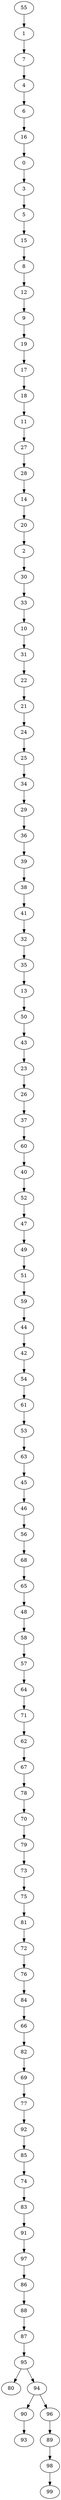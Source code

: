 digraph G {
	95 -> 80;
	95 -> 94;
	90 -> 93;
	94 -> 90;
	94 -> 96;
	98 -> 99;
	89 -> 98;
	96 -> 89;
	87 -> 95;
	88 -> 87;
	86 -> 88;
	97 -> 86;
	91 -> 97;
	83 -> 91;
	74 -> 83;
	85 -> 74;
	92 -> 85;
	77 -> 92;
	69 -> 77;
	82 -> 69;
	66 -> 82;
	84 -> 66;
	76 -> 84;
	72 -> 76;
	81 -> 72;
	75 -> 81;
	73 -> 75;
	79 -> 73;
	70 -> 79;
	78 -> 70;
	67 -> 78;
	62 -> 67;
	71 -> 62;
	64 -> 71;
	57 -> 64;
	58 -> 57;
	48 -> 58;
	65 -> 48;
	68 -> 65;
	56 -> 68;
	46 -> 56;
	45 -> 46;
	63 -> 45;
	53 -> 63;
	61 -> 53;
	54 -> 61;
	42 -> 54;
	44 -> 42;
	59 -> 44;
	51 -> 59;
	49 -> 51;
	47 -> 49;
	52 -> 47;
	40 -> 52;
	60 -> 40;
	37 -> 60;
	26 -> 37;
	23 -> 26;
	43 -> 23;
	50 -> 43;
	13 -> 50;
	35 -> 13;
	32 -> 35;
	41 -> 32;
	38 -> 41;
	39 -> 38;
	36 -> 39;
	29 -> 36;
	34 -> 29;
	25 -> 34;
	24 -> 25;
	21 -> 24;
	22 -> 21;
	31 -> 22;
	10 -> 31;
	33 -> 10;
	30 -> 33;
	2 -> 30;
	20 -> 2;
	14 -> 20;
	28 -> 14;
	27 -> 28;
	11 -> 27;
	18 -> 11;
	17 -> 18;
	19 -> 17;
	9 -> 19;
	12 -> 9;
	8 -> 12;
	15 -> 8;
	5 -> 15;
	3 -> 5;
	0 -> 3;
	16 -> 0;
	6 -> 16;
	4 -> 6;
	7 -> 4;
	1 -> 7;
	55 -> 1;
}
